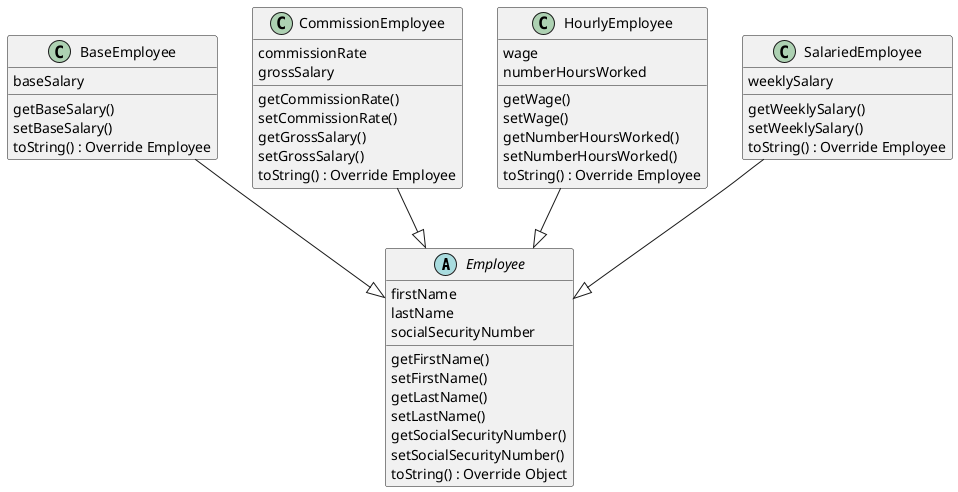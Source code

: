 @startuml
'https://plantuml.com/class-diagram

abstract class Employee {
firstName
lastName
socialSecurityNumber
getFirstName()
setFirstName()
getLastName()
setLastName()
getSocialSecurityNumber()
setSocialSecurityNumber()
toString() : Override Object
}
class BaseEmployee {
baseSalary
getBaseSalary()
setBaseSalary()
toString() : Override Employee
}
class CommissionEmployee {
commissionRate
grossSalary
getCommissionRate()
setCommissionRate()
getGrossSalary()
setGrossSalary()
toString() : Override Employee
}
class HourlyEmployee {
wage
numberHoursWorked
getWage()
setWage()
getNumberHoursWorked()
setNumberHoursWorked()
toString() : Override Employee
}
class SalariedEmployee {
weeklySalary
getWeeklySalary()
setWeeklySalary()
toString() : Override Employee
}

BaseEmployee --|> Employee
CommissionEmployee --|> Employee
HourlyEmployee --|> Employee
SalariedEmployee --|> Employee


@enduml